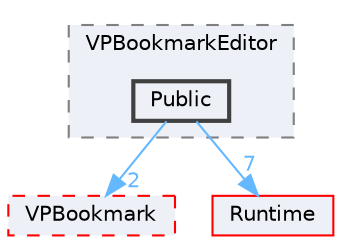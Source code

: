 digraph "Public"
{
 // INTERACTIVE_SVG=YES
 // LATEX_PDF_SIZE
  bgcolor="transparent";
  edge [fontname=Helvetica,fontsize=10,labelfontname=Helvetica,labelfontsize=10];
  node [fontname=Helvetica,fontsize=10,shape=box,height=0.2,width=0.4];
  compound=true
  subgraph clusterdir_3d3c83de6a8d4aec50d5fa08c69598ca {
    graph [ bgcolor="#edf0f7", pencolor="grey50", label="VPBookmarkEditor", fontname=Helvetica,fontsize=10 style="filled,dashed", URL="dir_3d3c83de6a8d4aec50d5fa08c69598ca.html",tooltip=""]
  dir_726115db5625b08e1dc758f369b32941 [label="Public", fillcolor="#edf0f7", color="grey25", style="filled,bold", URL="dir_726115db5625b08e1dc758f369b32941.html",tooltip=""];
  }
  dir_445de3fd50adb406ea2a1bdf31af6f4c [label="VPBookmark", fillcolor="#edf0f7", color="red", style="filled,dashed", URL="dir_445de3fd50adb406ea2a1bdf31af6f4c.html",tooltip=""];
  dir_7536b172fbd480bfd146a1b1acd6856b [label="Runtime", fillcolor="#edf0f7", color="red", style="filled", URL="dir_7536b172fbd480bfd146a1b1acd6856b.html",tooltip=""];
  dir_726115db5625b08e1dc758f369b32941->dir_445de3fd50adb406ea2a1bdf31af6f4c [headlabel="2", labeldistance=1.5 headhref="dir_000828_001267.html" href="dir_000828_001267.html" color="steelblue1" fontcolor="steelblue1"];
  dir_726115db5625b08e1dc758f369b32941->dir_7536b172fbd480bfd146a1b1acd6856b [headlabel="7", labeldistance=1.5 headhref="dir_000828_000984.html" href="dir_000828_000984.html" color="steelblue1" fontcolor="steelblue1"];
}
